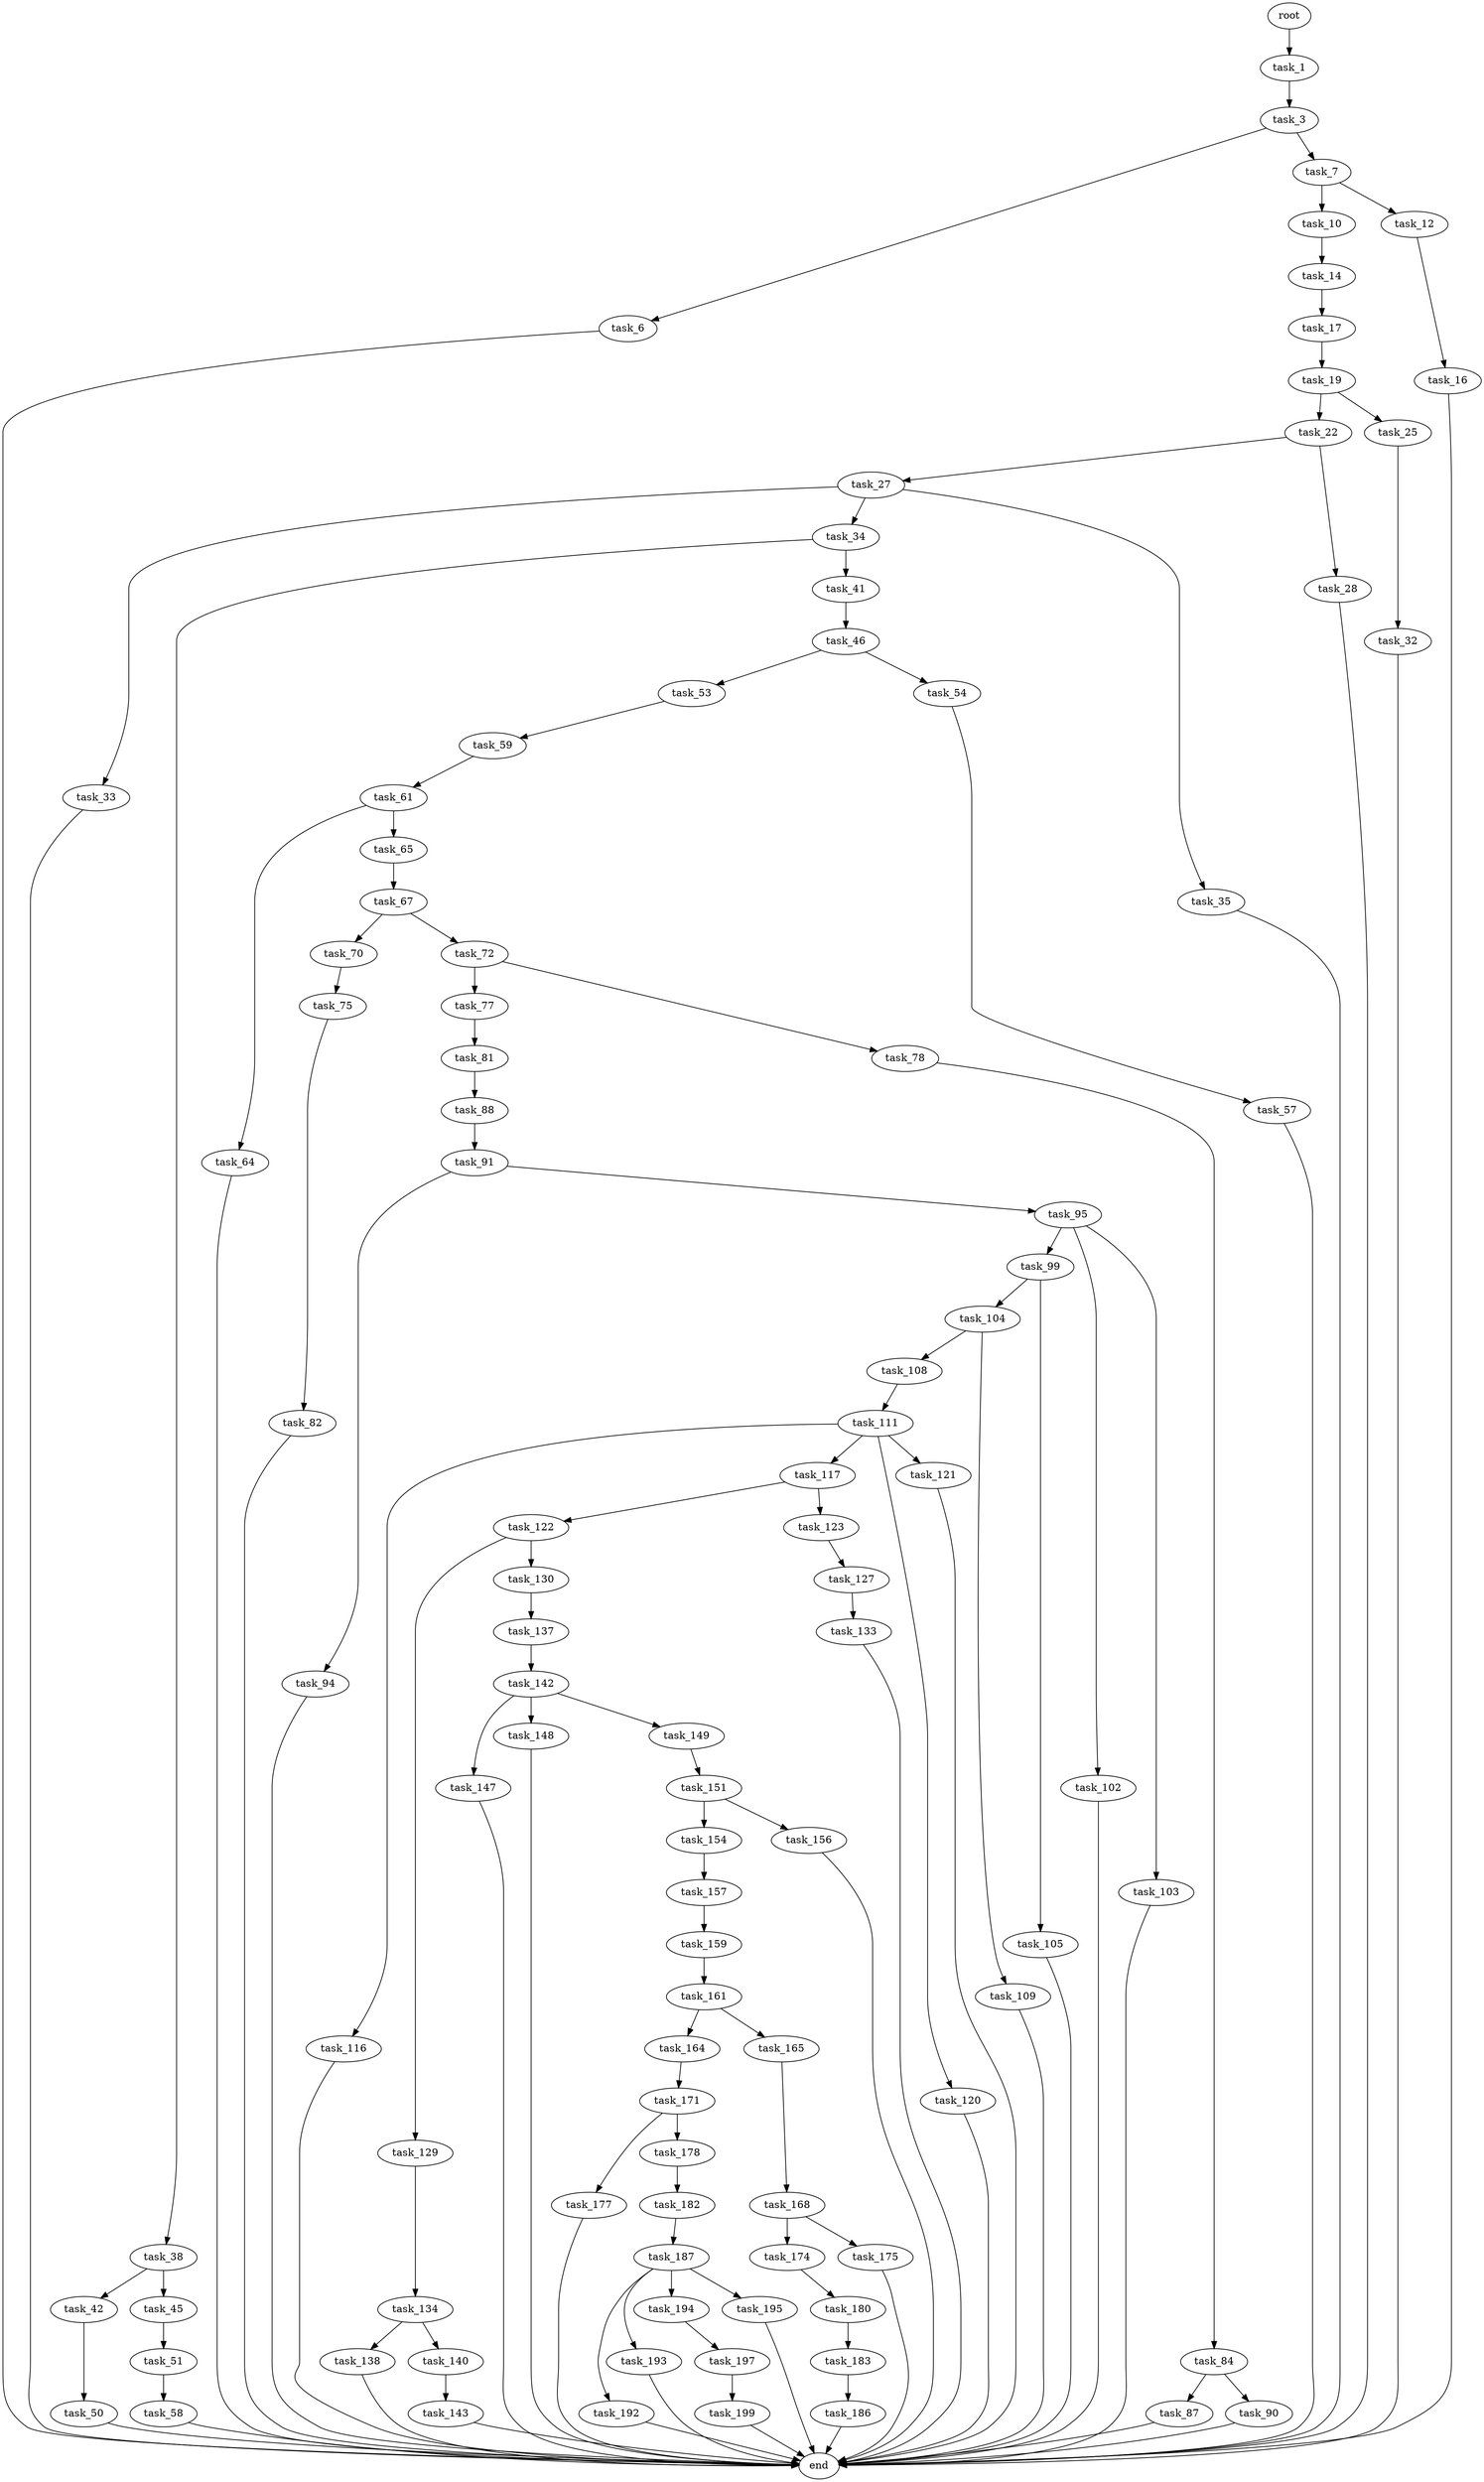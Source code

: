 digraph G {
  root [size="0.000000"];
  task_1 [size="296053754579.000000"];
  task_3 [size="231928233984.000000"];
  task_6 [size="2496824470.000000"];
  task_7 [size="27703133521.000000"];
  task_10 [size="231928233984.000000"];
  task_12 [size="68719476736.000000"];
  task_14 [size="17996409010.000000"];
  task_16 [size="149821032062.000000"];
  task_17 [size="231928233984.000000"];
  task_19 [size="99053495467.000000"];
  task_22 [size="549755813888.000000"];
  task_25 [size="62063724109.000000"];
  task_27 [size="5605784737.000000"];
  task_28 [size="368293445632.000000"];
  task_32 [size="134217728000.000000"];
  task_33 [size="32679349765.000000"];
  task_34 [size="368293445632.000000"];
  task_35 [size="32024759963.000000"];
  task_38 [size="1899192646.000000"];
  task_41 [size="1073741824000.000000"];
  task_42 [size="10041732487.000000"];
  task_45 [size="324534101574.000000"];
  task_46 [size="503390387831.000000"];
  task_50 [size="13233485100.000000"];
  task_51 [size="2686865561.000000"];
  task_53 [size="1073741824000.000000"];
  task_54 [size="134217728000.000000"];
  task_57 [size="231928233984.000000"];
  task_58 [size="655536418309.000000"];
  task_59 [size="231928233984.000000"];
  task_61 [size="455094453879.000000"];
  task_64 [size="782757789696.000000"];
  task_65 [size="150995924856.000000"];
  task_67 [size="7682128532.000000"];
  task_70 [size="549755813888.000000"];
  task_72 [size="41013383883.000000"];
  task_75 [size="227300134106.000000"];
  task_77 [size="68719476736.000000"];
  task_78 [size="5503336946.000000"];
  task_81 [size="176734405436.000000"];
  task_82 [size="68719476736.000000"];
  task_84 [size="68719476736.000000"];
  task_87 [size="28326510985.000000"];
  task_88 [size="8264305900.000000"];
  task_90 [size="7669820815.000000"];
  task_91 [size="782757789696.000000"];
  task_94 [size="980282788824.000000"];
  task_95 [size="8589934592.000000"];
  task_99 [size="460265170576.000000"];
  task_102 [size="50038286599.000000"];
  task_103 [size="11531558063.000000"];
  task_104 [size="368293445632.000000"];
  task_105 [size="27115053229.000000"];
  task_108 [size="3255426000.000000"];
  task_109 [size="206106108351.000000"];
  task_111 [size="93495154671.000000"];
  task_116 [size="68719476736.000000"];
  task_117 [size="28991029248.000000"];
  task_120 [size="1073741824000.000000"];
  task_121 [size="275255577946.000000"];
  task_122 [size="68719476736.000000"];
  task_123 [size="13577528501.000000"];
  task_127 [size="134217728000.000000"];
  task_129 [size="7936283941.000000"];
  task_130 [size="144678317511.000000"];
  task_133 [size="8589934592.000000"];
  task_134 [size="45733838378.000000"];
  task_137 [size="1073741824000.000000"];
  task_138 [size="862853448825.000000"];
  task_140 [size="8589934592.000000"];
  task_142 [size="7698036802.000000"];
  task_143 [size="27653825028.000000"];
  task_147 [size="985535484804.000000"];
  task_148 [size="14473632686.000000"];
  task_149 [size="134217728000.000000"];
  task_151 [size="78640072855.000000"];
  task_154 [size="14666309901.000000"];
  task_156 [size="231928233984.000000"];
  task_157 [size="8589934592.000000"];
  task_159 [size="199096428833.000000"];
  task_161 [size="118412747329.000000"];
  task_164 [size="9787524334.000000"];
  task_165 [size="44574371585.000000"];
  task_168 [size="315380149712.000000"];
  task_171 [size="303755298316.000000"];
  task_174 [size="7069268221.000000"];
  task_175 [size="1834224759.000000"];
  task_177 [size="111234958865.000000"];
  task_178 [size="13861411380.000000"];
  task_180 [size="8119032265.000000"];
  task_182 [size="140962148279.000000"];
  task_183 [size="6805956105.000000"];
  task_186 [size="1996582024.000000"];
  task_187 [size="288896459986.000000"];
  task_192 [size="589866852416.000000"];
  task_193 [size="68719476736.000000"];
  task_194 [size="388203529.000000"];
  task_195 [size="8589934592.000000"];
  task_197 [size="20312471911.000000"];
  task_199 [size="429709026894.000000"];
  end [size="0.000000"];

  root -> task_1 [size="1.000000"];
  task_1 -> task_3 [size="209715200.000000"];
  task_3 -> task_6 [size="301989888.000000"];
  task_3 -> task_7 [size="301989888.000000"];
  task_6 -> end [size="1.000000"];
  task_7 -> task_10 [size="679477248.000000"];
  task_7 -> task_12 [size="679477248.000000"];
  task_10 -> task_14 [size="301989888.000000"];
  task_12 -> task_16 [size="134217728.000000"];
  task_14 -> task_17 [size="679477248.000000"];
  task_16 -> end [size="1.000000"];
  task_17 -> task_19 [size="301989888.000000"];
  task_19 -> task_22 [size="75497472.000000"];
  task_19 -> task_25 [size="75497472.000000"];
  task_22 -> task_27 [size="536870912.000000"];
  task_22 -> task_28 [size="536870912.000000"];
  task_25 -> task_32 [size="75497472.000000"];
  task_27 -> task_33 [size="134217728.000000"];
  task_27 -> task_34 [size="134217728.000000"];
  task_27 -> task_35 [size="134217728.000000"];
  task_28 -> end [size="1.000000"];
  task_32 -> end [size="1.000000"];
  task_33 -> end [size="1.000000"];
  task_34 -> task_38 [size="411041792.000000"];
  task_34 -> task_41 [size="411041792.000000"];
  task_35 -> end [size="1.000000"];
  task_38 -> task_42 [size="33554432.000000"];
  task_38 -> task_45 [size="33554432.000000"];
  task_41 -> task_46 [size="838860800.000000"];
  task_42 -> task_50 [size="301989888.000000"];
  task_45 -> task_51 [size="209715200.000000"];
  task_46 -> task_53 [size="679477248.000000"];
  task_46 -> task_54 [size="679477248.000000"];
  task_50 -> end [size="1.000000"];
  task_51 -> task_58 [size="75497472.000000"];
  task_53 -> task_59 [size="838860800.000000"];
  task_54 -> task_57 [size="209715200.000000"];
  task_57 -> end [size="1.000000"];
  task_58 -> end [size="1.000000"];
  task_59 -> task_61 [size="301989888.000000"];
  task_61 -> task_64 [size="838860800.000000"];
  task_61 -> task_65 [size="838860800.000000"];
  task_64 -> end [size="1.000000"];
  task_65 -> task_67 [size="536870912.000000"];
  task_67 -> task_70 [size="679477248.000000"];
  task_67 -> task_72 [size="679477248.000000"];
  task_70 -> task_75 [size="536870912.000000"];
  task_72 -> task_77 [size="679477248.000000"];
  task_72 -> task_78 [size="679477248.000000"];
  task_75 -> task_82 [size="209715200.000000"];
  task_77 -> task_81 [size="134217728.000000"];
  task_78 -> task_84 [size="209715200.000000"];
  task_81 -> task_88 [size="411041792.000000"];
  task_82 -> end [size="1.000000"];
  task_84 -> task_87 [size="134217728.000000"];
  task_84 -> task_90 [size="134217728.000000"];
  task_87 -> end [size="1.000000"];
  task_88 -> task_91 [size="536870912.000000"];
  task_90 -> end [size="1.000000"];
  task_91 -> task_94 [size="679477248.000000"];
  task_91 -> task_95 [size="679477248.000000"];
  task_94 -> end [size="1.000000"];
  task_95 -> task_99 [size="33554432.000000"];
  task_95 -> task_102 [size="33554432.000000"];
  task_95 -> task_103 [size="33554432.000000"];
  task_99 -> task_104 [size="679477248.000000"];
  task_99 -> task_105 [size="679477248.000000"];
  task_102 -> end [size="1.000000"];
  task_103 -> end [size="1.000000"];
  task_104 -> task_108 [size="411041792.000000"];
  task_104 -> task_109 [size="411041792.000000"];
  task_105 -> end [size="1.000000"];
  task_108 -> task_111 [size="75497472.000000"];
  task_109 -> end [size="1.000000"];
  task_111 -> task_116 [size="75497472.000000"];
  task_111 -> task_117 [size="75497472.000000"];
  task_111 -> task_120 [size="75497472.000000"];
  task_111 -> task_121 [size="75497472.000000"];
  task_116 -> end [size="1.000000"];
  task_117 -> task_122 [size="75497472.000000"];
  task_117 -> task_123 [size="75497472.000000"];
  task_120 -> end [size="1.000000"];
  task_121 -> end [size="1.000000"];
  task_122 -> task_129 [size="134217728.000000"];
  task_122 -> task_130 [size="134217728.000000"];
  task_123 -> task_127 [size="536870912.000000"];
  task_127 -> task_133 [size="209715200.000000"];
  task_129 -> task_134 [size="134217728.000000"];
  task_130 -> task_137 [size="679477248.000000"];
  task_133 -> end [size="1.000000"];
  task_134 -> task_138 [size="838860800.000000"];
  task_134 -> task_140 [size="838860800.000000"];
  task_137 -> task_142 [size="838860800.000000"];
  task_138 -> end [size="1.000000"];
  task_140 -> task_143 [size="33554432.000000"];
  task_142 -> task_147 [size="134217728.000000"];
  task_142 -> task_148 [size="134217728.000000"];
  task_142 -> task_149 [size="134217728.000000"];
  task_143 -> end [size="1.000000"];
  task_147 -> end [size="1.000000"];
  task_148 -> end [size="1.000000"];
  task_149 -> task_151 [size="209715200.000000"];
  task_151 -> task_154 [size="75497472.000000"];
  task_151 -> task_156 [size="75497472.000000"];
  task_154 -> task_157 [size="536870912.000000"];
  task_156 -> end [size="1.000000"];
  task_157 -> task_159 [size="33554432.000000"];
  task_159 -> task_161 [size="679477248.000000"];
  task_161 -> task_164 [size="134217728.000000"];
  task_161 -> task_165 [size="134217728.000000"];
  task_164 -> task_171 [size="838860800.000000"];
  task_165 -> task_168 [size="75497472.000000"];
  task_168 -> task_174 [size="209715200.000000"];
  task_168 -> task_175 [size="209715200.000000"];
  task_171 -> task_177 [size="679477248.000000"];
  task_171 -> task_178 [size="679477248.000000"];
  task_174 -> task_180 [size="209715200.000000"];
  task_175 -> end [size="1.000000"];
  task_177 -> end [size="1.000000"];
  task_178 -> task_182 [size="33554432.000000"];
  task_180 -> task_183 [size="134217728.000000"];
  task_182 -> task_187 [size="134217728.000000"];
  task_183 -> task_186 [size="536870912.000000"];
  task_186 -> end [size="1.000000"];
  task_187 -> task_192 [size="209715200.000000"];
  task_187 -> task_193 [size="209715200.000000"];
  task_187 -> task_194 [size="209715200.000000"];
  task_187 -> task_195 [size="209715200.000000"];
  task_192 -> end [size="1.000000"];
  task_193 -> end [size="1.000000"];
  task_194 -> task_197 [size="33554432.000000"];
  task_195 -> end [size="1.000000"];
  task_197 -> task_199 [size="536870912.000000"];
  task_199 -> end [size="1.000000"];
}

